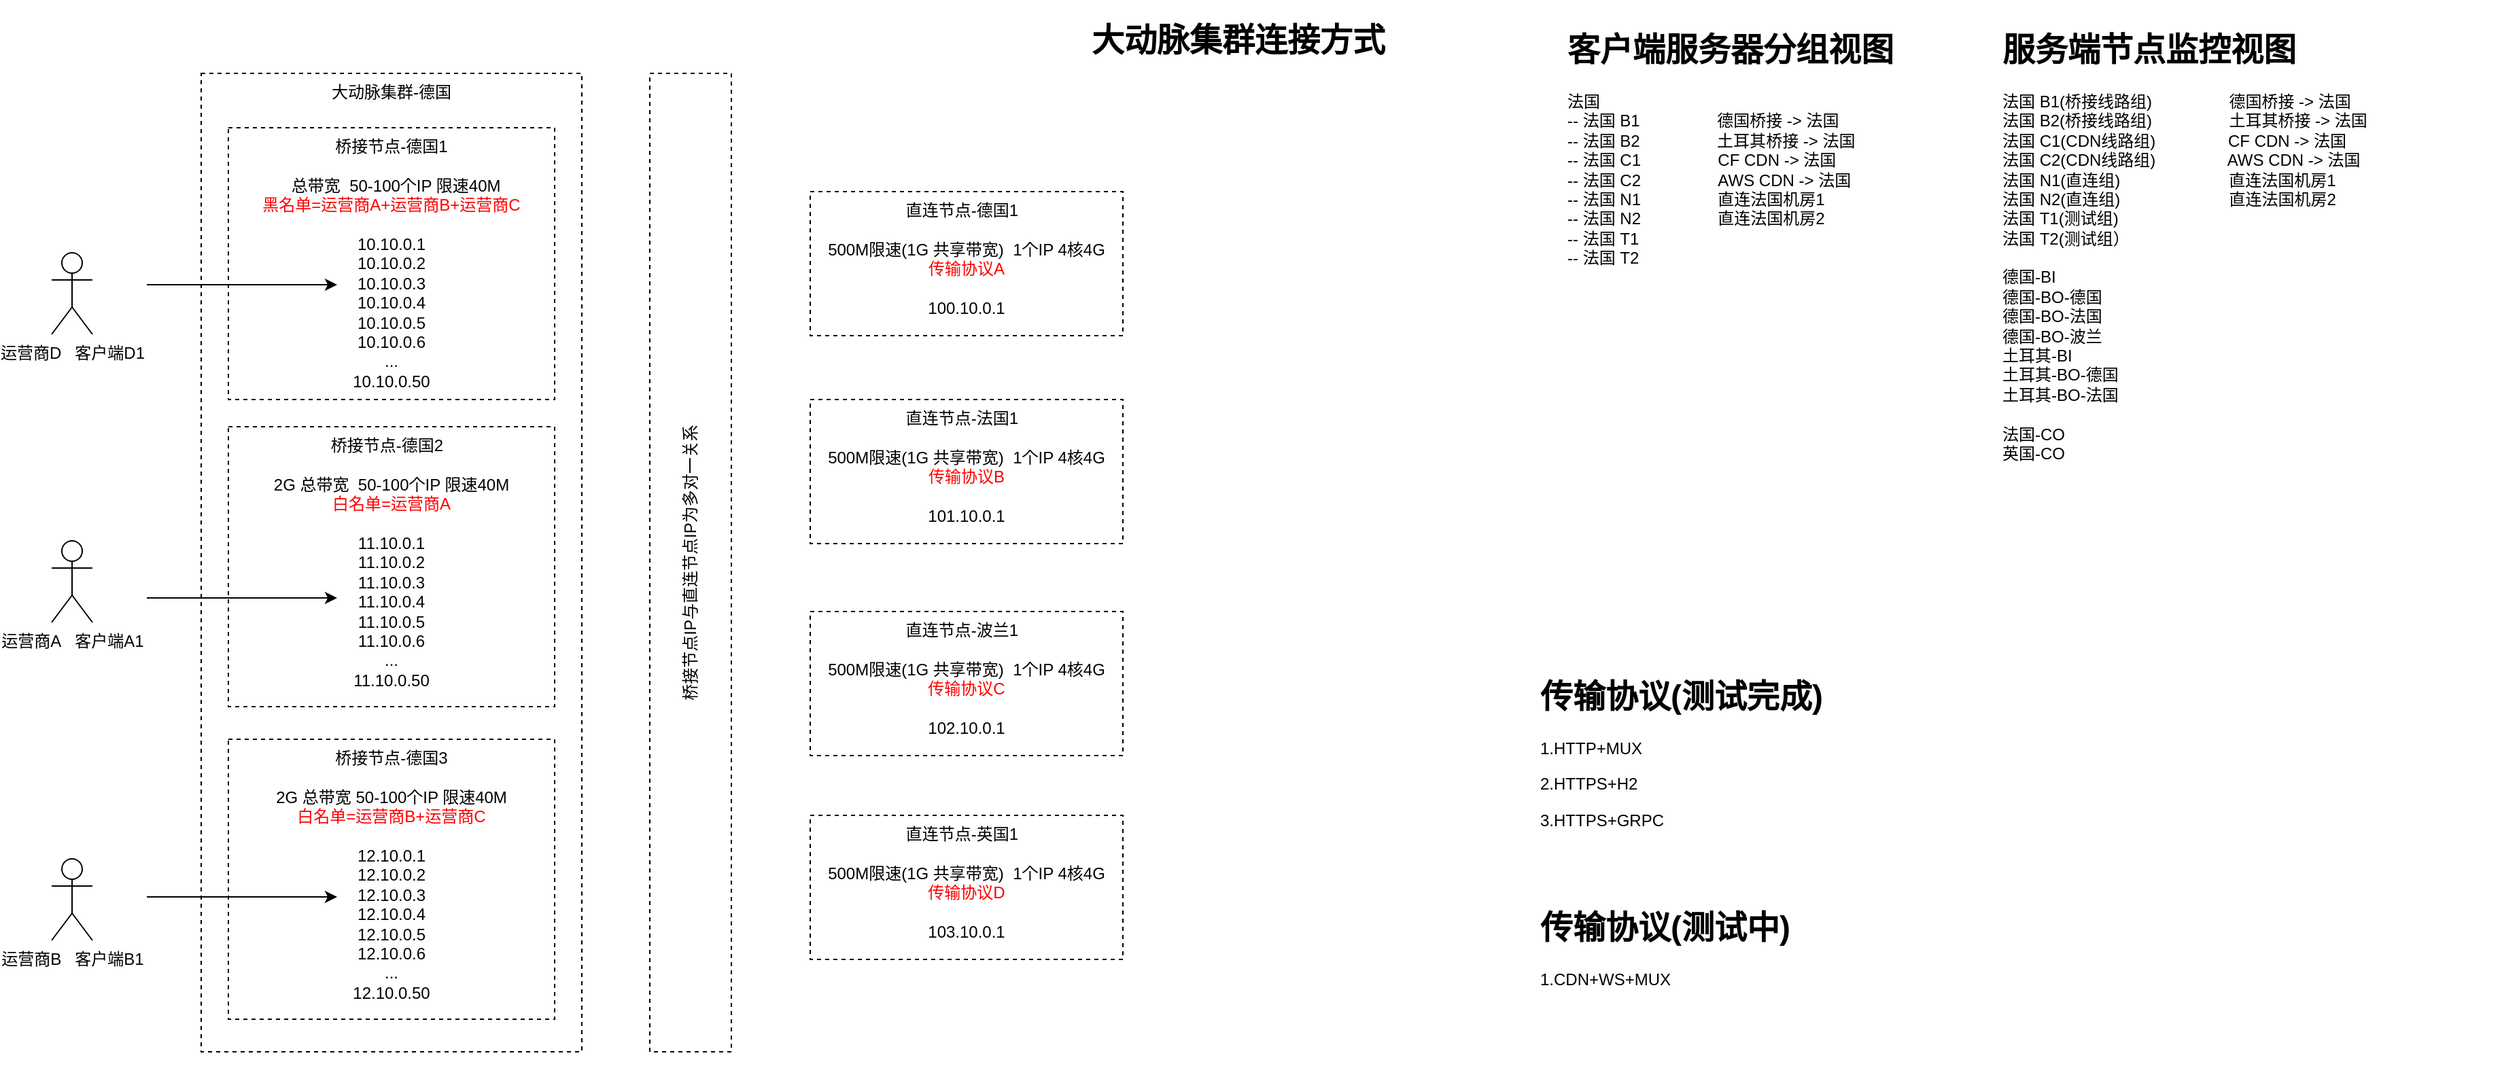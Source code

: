 <mxfile version="22.1.5" type="github">
  <diagram name="第 1 页" id="1ivuH3Wv_KfW88byzCct">
    <mxGraphModel dx="2462" dy="925" grid="1" gridSize="10" guides="1" tooltips="1" connect="1" arrows="1" fold="1" page="1" pageScale="1" pageWidth="1169" pageHeight="827" math="0" shadow="0">
      <root>
        <mxCell id="0" />
        <mxCell id="1" parent="0" />
        <mxCell id="yAIfdNXannAPqSkCus9B-1" value="大动脉集群-德国" style="rounded=0;whiteSpace=wrap;html=1;verticalAlign=top;fillColor=none;dashed=1;movable=1;resizable=1;rotatable=1;deletable=1;editable=1;locked=0;connectable=1;" parent="1" vertex="1">
          <mxGeometry x="210" y="54" width="280" height="720" as="geometry" />
        </mxCell>
        <mxCell id="yAIfdNXannAPqSkCus9B-2" value="运营商A&amp;nbsp; &amp;nbsp;客户端A1" style="shape=umlActor;verticalLabelPosition=bottom;verticalAlign=top;html=1;outlineConnect=0;" parent="1" vertex="1">
          <mxGeometry x="100" y="398" width="30" height="60" as="geometry" />
        </mxCell>
        <mxCell id="yAIfdNXannAPqSkCus9B-7" value="桥接节点-德国1&lt;br&gt;&lt;br&gt;&amp;nbsp; 总带宽&amp;nbsp; 50-100个IP 限速40M&lt;br&gt;&lt;font color=&quot;#ff0000&quot;&gt;黑名单=运营商A+运营商B+运营商C&lt;/font&gt;&lt;br&gt;&lt;br&gt;10.10.0.1&lt;br&gt;10.10.0.2&lt;br&gt;10.10.0.3&lt;br&gt;10.10.0.4&lt;br&gt;10.10.0.5&lt;br style=&quot;border-color: var(--border-color);&quot;&gt;10.10.0.6&lt;br&gt;...&lt;br style=&quot;border-color: var(--border-color);&quot;&gt;10.10.0.50&lt;br&gt;&amp;nbsp;" style="rounded=0;whiteSpace=wrap;html=1;verticalAlign=top;fillColor=none;dashed=1;movable=1;resizable=1;rotatable=1;deletable=1;editable=1;locked=0;connectable=1;" parent="1" vertex="1">
          <mxGeometry x="230" y="94" width="240" height="200" as="geometry" />
        </mxCell>
        <mxCell id="WzFBl8_N9M4X1-9kwTfS-1" value="桥接节点-德国2&amp;nbsp;&amp;nbsp;&lt;br&gt;&lt;br&gt;2G 总带宽&amp;nbsp; 50-100个IP 限速40M&lt;br&gt;&lt;font color=&quot;#ff0000&quot;&gt;白名单=运营商A&lt;/font&gt;&lt;br&gt;&lt;br&gt;11.10.0.1&lt;br&gt;11.10.0.2&lt;br&gt;11.10.0.3&lt;br&gt;11.10.0.4&lt;br&gt;11.10.0.5&lt;br style=&quot;border-color: var(--border-color);&quot;&gt;11.10.0.6&lt;br&gt;...&lt;br style=&quot;border-color: var(--border-color);&quot;&gt;11.10.0.50&lt;br&gt;&amp;nbsp;" style="rounded=0;whiteSpace=wrap;html=1;verticalAlign=top;fillColor=none;dashed=1;movable=1;resizable=1;rotatable=1;deletable=1;editable=1;locked=0;connectable=1;" parent="1" vertex="1">
          <mxGeometry x="230" y="314" width="240" height="206" as="geometry" />
        </mxCell>
        <mxCell id="WzFBl8_N9M4X1-9kwTfS-2" value="桥接节点-德国3&lt;br&gt;&lt;br&gt;2G 总带宽 50-100个IP 限速40M&lt;br&gt;&lt;font color=&quot;#ff0000&quot;&gt;白名单=运营商B+运营商C&lt;/font&gt;&lt;br&gt;&lt;br&gt;12.10.0.1&lt;br&gt;12.10.0.2&lt;br&gt;12.10.0.3&lt;br&gt;12.10.0.4&lt;br&gt;12.10.0.5&lt;br style=&quot;border-color: var(--border-color);&quot;&gt;12.10.0.6&lt;br&gt;...&lt;br style=&quot;border-color: var(--border-color);&quot;&gt;12.10.0.50&lt;br&gt;&amp;nbsp;" style="rounded=0;whiteSpace=wrap;html=1;verticalAlign=top;fillColor=none;dashed=1;movable=1;resizable=1;rotatable=1;deletable=1;editable=1;locked=0;connectable=1;" parent="1" vertex="1">
          <mxGeometry x="230" y="544" width="240" height="206" as="geometry" />
        </mxCell>
        <mxCell id="WzFBl8_N9M4X1-9kwTfS-3" value="运营商B&amp;nbsp; &amp;nbsp;客户端B1" style="shape=umlActor;verticalLabelPosition=bottom;verticalAlign=top;html=1;outlineConnect=0;" parent="1" vertex="1">
          <mxGeometry x="100" y="632" width="30" height="60" as="geometry" />
        </mxCell>
        <mxCell id="WzFBl8_N9M4X1-9kwTfS-4" value="运营商D&amp;nbsp; &amp;nbsp;客户端D1" style="shape=umlActor;verticalLabelPosition=bottom;verticalAlign=top;html=1;outlineConnect=0;" parent="1" vertex="1">
          <mxGeometry x="100" y="186" width="30" height="60" as="geometry" />
        </mxCell>
        <mxCell id="WzFBl8_N9M4X1-9kwTfS-5" value="" style="endArrow=classic;html=1;rounded=0;" parent="1" edge="1">
          <mxGeometry width="50" height="50" relative="1" as="geometry">
            <mxPoint x="170" y="209.5" as="sourcePoint" />
            <mxPoint x="310" y="209.5" as="targetPoint" />
          </mxGeometry>
        </mxCell>
        <mxCell id="WzFBl8_N9M4X1-9kwTfS-6" value="" style="endArrow=classic;html=1;rounded=0;" parent="1" edge="1">
          <mxGeometry width="50" height="50" relative="1" as="geometry">
            <mxPoint x="170" y="440" as="sourcePoint" />
            <mxPoint x="310" y="440" as="targetPoint" />
          </mxGeometry>
        </mxCell>
        <mxCell id="WzFBl8_N9M4X1-9kwTfS-7" value="" style="endArrow=classic;html=1;rounded=0;" parent="1" edge="1">
          <mxGeometry width="50" height="50" relative="1" as="geometry">
            <mxPoint x="170" y="660" as="sourcePoint" />
            <mxPoint x="310" y="660" as="targetPoint" />
          </mxGeometry>
        </mxCell>
        <mxCell id="WzFBl8_N9M4X1-9kwTfS-8" value="&lt;h1&gt;大动脉集群连接方式&lt;/h1&gt;&lt;p&gt;&lt;/p&gt;" style="text;html=1;strokeColor=none;fillColor=none;spacing=5;spacingTop=-20;whiteSpace=wrap;overflow=hidden;rounded=0;" parent="1" vertex="1">
          <mxGeometry x="860" y="10" width="270" height="80" as="geometry" />
        </mxCell>
        <mxCell id="4X0TBHcwjBheOzNevmvr-1" value="直连节点-德国1&amp;nbsp;&amp;nbsp;&lt;br&gt;&lt;br&gt;500M限速(1G 共享带宽)&amp;nbsp; 1个IP 4核4G&lt;br&gt;&lt;font color=&quot;#ff0000&quot;&gt;传输协议A&lt;/font&gt;&lt;br&gt;&lt;br&gt;100.10.0.1&lt;br&gt;&amp;nbsp;" style="rounded=0;whiteSpace=wrap;html=1;verticalAlign=top;fillColor=none;dashed=1;movable=1;resizable=1;rotatable=1;deletable=1;editable=1;locked=0;connectable=1;" parent="1" vertex="1">
          <mxGeometry x="658" y="141" width="230" height="106" as="geometry" />
        </mxCell>
        <mxCell id="4X0TBHcwjBheOzNevmvr-2" value="直连节点-法国1&amp;nbsp;&amp;nbsp;&lt;br&gt;&lt;br&gt;500M限速(1G 共享带宽)&amp;nbsp; 1个IP 4核4G&lt;br&gt;&lt;font color=&quot;#ff0000&quot;&gt;传输协议B&lt;/font&gt;&lt;br&gt;&lt;br&gt;101.10.0.1&lt;br&gt;&amp;nbsp;" style="rounded=0;whiteSpace=wrap;html=1;verticalAlign=top;fillColor=none;dashed=1;movable=1;resizable=1;rotatable=1;deletable=1;editable=1;locked=0;connectable=1;" parent="1" vertex="1">
          <mxGeometry x="658" y="294" width="230" height="106" as="geometry" />
        </mxCell>
        <mxCell id="4X0TBHcwjBheOzNevmvr-3" value="直连节点-波兰1&amp;nbsp;&amp;nbsp;&lt;br&gt;&lt;br&gt;500M限速(1G 共享带宽)&amp;nbsp; 1个IP 4核4G&lt;br&gt;&lt;font color=&quot;#ff0000&quot;&gt;传输协议C&lt;/font&gt;&lt;br&gt;&lt;br&gt;102.10.0.1&lt;br&gt;&amp;nbsp;" style="rounded=0;whiteSpace=wrap;html=1;verticalAlign=top;fillColor=none;dashed=1;movable=1;resizable=1;rotatable=1;deletable=1;editable=1;locked=0;connectable=1;" parent="1" vertex="1">
          <mxGeometry x="658" y="450" width="230" height="106" as="geometry" />
        </mxCell>
        <mxCell id="4X0TBHcwjBheOzNevmvr-4" value="直连节点-英国1&amp;nbsp;&amp;nbsp;&lt;br&gt;&lt;br&gt;500M限速(1G 共享带宽)&amp;nbsp; 1个IP 4核4G&lt;br&gt;&lt;font color=&quot;#ff0000&quot;&gt;传输协议D&lt;/font&gt;&lt;br&gt;&lt;br&gt;103.10.0.1&lt;br&gt;&amp;nbsp;" style="rounded=0;whiteSpace=wrap;html=1;verticalAlign=top;fillColor=none;dashed=1;movable=1;resizable=1;rotatable=1;deletable=1;editable=1;locked=0;connectable=1;" parent="1" vertex="1">
          <mxGeometry x="658" y="600" width="230" height="106" as="geometry" />
        </mxCell>
        <mxCell id="4X0TBHcwjBheOzNevmvr-6" value="&lt;h1&gt;传输协议(测试完成)&lt;/h1&gt;&lt;p&gt;1.HTTP+MUX&lt;/p&gt;&lt;p&gt;2.HTTPS+H2&lt;/p&gt;&lt;p&gt;3.HTTPS+GRPC&lt;/p&gt;" style="text;html=1;strokeColor=none;fillColor=none;spacing=5;spacingTop=-20;whiteSpace=wrap;overflow=hidden;rounded=0;" parent="1" vertex="1">
          <mxGeometry x="1190" y="493" width="230" height="130" as="geometry" />
        </mxCell>
        <mxCell id="4X0TBHcwjBheOzNevmvr-7" value="&lt;h1&gt;传输协议(测试中)&lt;/h1&gt;&lt;p&gt;1.CDN+WS+MUX&lt;br&gt;&lt;/p&gt;" style="text;html=1;strokeColor=none;fillColor=none;spacing=5;spacingTop=-20;whiteSpace=wrap;overflow=hidden;rounded=0;" parent="1" vertex="1">
          <mxGeometry x="1190" y="663" width="220" height="130" as="geometry" />
        </mxCell>
        <mxCell id="4X0TBHcwjBheOzNevmvr-8" value="桥接节点IP与直连节点IP为多对一关系" style="rounded=0;whiteSpace=wrap;html=1;rotation=-90;dashed=1;" parent="1" vertex="1">
          <mxGeometry x="210" y="384" width="720" height="60" as="geometry" />
        </mxCell>
        <mxCell id="4X0TBHcwjBheOzNevmvr-9" value="&lt;h1&gt;客户端服务器分组视图&lt;/h1&gt;&lt;div&gt;法国&lt;/div&gt;&lt;div&gt;-- 法国 B1&amp;nbsp;&lt;span style=&quot;&quot;&gt;&lt;span style=&quot;&quot;&gt;&amp;nbsp;&amp;nbsp;&amp;nbsp;&amp;nbsp;&lt;/span&gt;&lt;/span&gt;&lt;span style=&quot;&quot;&gt;&lt;span style=&quot;&quot;&gt;&amp;nbsp;&amp;nbsp;&amp;nbsp;&amp;nbsp;&lt;/span&gt;&lt;/span&gt;&lt;span style=&quot;&quot;&gt;&lt;span style=&quot;&quot;&gt;&amp;nbsp;&amp;nbsp;&amp;nbsp;&amp;nbsp;&lt;/span&gt;&lt;/span&gt;&lt;span style=&quot;&quot;&gt;&lt;span style=&quot;&quot;&gt;&amp;nbsp;&amp;nbsp;&amp;nbsp;&amp;nbsp;&lt;/span&gt;&lt;/span&gt;德国桥接 -&amp;gt; 法国&lt;span style=&quot;&quot;&gt;&lt;span style=&quot;&quot;&gt;&amp;nbsp;&amp;nbsp;&amp;nbsp;&amp;nbsp;&lt;/span&gt;&lt;/span&gt;&lt;span style=&quot;&quot;&gt;&lt;span style=&quot;&quot;&gt;&amp;nbsp; &amp;nbsp; &amp;nbsp; &amp;nbsp;&amp;nbsp;&lt;/span&gt;&lt;/span&gt;&lt;/div&gt;&lt;div&gt;-- 法国 B2&amp;nbsp;&lt;span style=&quot;&quot;&gt;&amp;nbsp;&amp;nbsp;&amp;nbsp;&amp;nbsp;&lt;/span&gt;&lt;span style=&quot;border-color: var(--border-color);&quot;&gt;&lt;span style=&quot;&quot;&gt;&amp;nbsp;&amp;nbsp;&amp;nbsp;&amp;nbsp;&lt;/span&gt;&lt;/span&gt;&lt;span style=&quot;border-color: var(--border-color);&quot;&gt;&lt;span style=&quot;&quot;&gt;&amp;nbsp;&amp;nbsp;&amp;nbsp;&amp;nbsp;&lt;/span&gt;&lt;/span&gt;&lt;span style=&quot;border-color: var(--border-color);&quot;&gt;&lt;span style=&quot;&quot;&gt;&amp;nbsp;&amp;nbsp;&amp;nbsp;&amp;nbsp;土耳其&lt;/span&gt;&lt;/span&gt;桥接 -&amp;gt; 法国&lt;br&gt;&lt;/div&gt;&lt;div&gt;-- 法国 C1&amp;nbsp; &amp;nbsp; &amp;nbsp; &amp;nbsp; &amp;nbsp; &amp;nbsp; &amp;nbsp; &amp;nbsp; &amp;nbsp;CF CDN -&amp;gt; 法国&lt;/div&gt;&lt;div&gt;-- 法国 C2&amp;nbsp; &amp;nbsp; &amp;nbsp; &amp;nbsp; &amp;nbsp; &amp;nbsp; &amp;nbsp; &amp;nbsp; &amp;nbsp;AWS CDN -&amp;gt; 法国&lt;br&gt;&lt;/div&gt;&lt;div&gt;-- 法国 N1&amp;nbsp; &amp;nbsp; &amp;nbsp; &amp;nbsp; &amp;nbsp; &amp;nbsp; &amp;nbsp; &amp;nbsp; &amp;nbsp;直连法国机房1&lt;/div&gt;&lt;div&gt;&lt;span style=&quot;background-color: initial;&quot;&gt;-- 法国 N2&amp;nbsp; &amp;nbsp; &amp;nbsp; &amp;nbsp; &amp;nbsp; &amp;nbsp; &amp;nbsp; &amp;nbsp; &amp;nbsp;直连法国机房2&lt;/span&gt;&lt;/div&gt;&lt;div&gt;&lt;span style=&quot;background-color: initial;&quot;&gt;-- 法国 T1&amp;nbsp; &amp;nbsp; &amp;nbsp; &amp;nbsp; &amp;nbsp;&amp;nbsp;&lt;/span&gt;&lt;/div&gt;&lt;div&gt;-- 法国 T2&amp;nbsp; &amp;nbsp; &amp;nbsp; &amp;nbsp; &amp;nbsp;&amp;nbsp;&lt;span style=&quot;background-color: initial;&quot;&gt;&lt;br&gt;&lt;/span&gt;&lt;/div&gt;" style="text;html=1;strokeColor=none;fillColor=none;spacing=5;spacingTop=-20;whiteSpace=wrap;overflow=hidden;rounded=0;" parent="1" vertex="1">
          <mxGeometry x="1210" y="17" width="290" height="193" as="geometry" />
        </mxCell>
        <mxCell id="Y4JyaHAowFXmfoyU3iH3-1" value="&lt;h1&gt;服务端节点监控视图&lt;/h1&gt;&lt;div&gt;法国 B1(桥接线路组)&amp;nbsp;&lt;span style=&quot;&quot;&gt;&lt;span style=&quot;&quot;&gt;&amp;nbsp;&amp;nbsp;&amp;nbsp;&amp;nbsp;&lt;/span&gt;&lt;/span&gt;&lt;span style=&quot;&quot;&gt;&lt;span style=&quot;&quot;&gt;&amp;nbsp;&amp;nbsp;&amp;nbsp;&amp;nbsp;&lt;/span&gt;&lt;/span&gt;&lt;span style=&quot;&quot;&gt;&lt;span style=&quot;&quot;&gt;&amp;nbsp;&amp;nbsp;&amp;nbsp;&amp;nbsp;&lt;/span&gt;&lt;/span&gt;&lt;span style=&quot;&quot;&gt;&lt;span style=&quot;&quot;&gt;&amp;nbsp;&amp;nbsp;&amp;nbsp;&amp;nbsp;&lt;/span&gt;&lt;/span&gt;德国桥接 -&amp;gt; 法国&lt;span style=&quot;&quot;&gt;&lt;span style=&quot;&quot;&gt;&amp;nbsp;&amp;nbsp;&amp;nbsp;&amp;nbsp;&lt;/span&gt;&lt;/span&gt;&lt;span style=&quot;&quot;&gt;&lt;span style=&quot;&quot;&gt;&amp;nbsp; &amp;nbsp; &amp;nbsp; &amp;nbsp;&amp;nbsp;&lt;/span&gt;&lt;/span&gt;&lt;/div&gt;&lt;div&gt;法国 B2(桥接线路组)&amp;nbsp; &amp;nbsp; &amp;nbsp; &amp;nbsp; &amp;nbsp; &amp;nbsp; &amp;nbsp; &amp;nbsp; &amp;nbsp;&lt;span style=&quot;background-color: initial; border-color: var(--border-color);&quot;&gt;土耳其&lt;/span&gt;&lt;span style=&quot;background-color: initial;&quot;&gt;桥接 -&amp;gt; 法国&lt;/span&gt;&lt;/div&gt;&lt;div&gt;法国 C1(CDN线路组)&amp;nbsp; &amp;nbsp; &amp;nbsp; &amp;nbsp; &amp;nbsp; &amp;nbsp; &amp;nbsp; &amp;nbsp; CF CDN -&amp;gt; 法国&lt;/div&gt;&lt;div&gt;法国 C2(CDN线路组)&amp;nbsp; &amp;nbsp; &amp;nbsp; &amp;nbsp; &amp;nbsp; &amp;nbsp; &amp;nbsp; &amp;nbsp; AWS CDN -&amp;gt; 法国&lt;br&gt;&lt;/div&gt;&lt;div&gt;法国 N1(直连组)&amp;nbsp; &amp;nbsp; &amp;nbsp; &amp;nbsp; &amp;nbsp; &amp;nbsp; &amp;nbsp; &amp;nbsp; &amp;nbsp; &amp;nbsp; &amp;nbsp; &amp;nbsp; 直连法国机房1&lt;/div&gt;&lt;div&gt;法国 N2(直连组)&lt;span style=&quot;background-color: initial;&quot;&gt;&amp;nbsp; &amp;nbsp; &amp;nbsp; &amp;nbsp; &amp;nbsp; &amp;nbsp; &amp;nbsp; &amp;nbsp; &amp;nbsp; &amp;nbsp; &amp;nbsp; &amp;nbsp; 直连法国机房2&lt;/span&gt;&lt;/div&gt;&lt;div&gt;法国 T1(测试组)&lt;span style=&quot;background-color: initial;&quot;&gt;&amp;nbsp; &amp;nbsp; &amp;nbsp;&lt;/span&gt;&lt;/div&gt;&lt;div&gt;法国 T2(测试组）&amp;nbsp; &amp;nbsp; &amp;nbsp; &amp;nbsp; &amp;nbsp;&amp;nbsp;&lt;span style=&quot;background-color: initial;&quot;&gt;&lt;br&gt;&lt;/span&gt;&lt;/div&gt;&lt;div&gt;&lt;br&gt;&lt;/div&gt;&lt;div&gt;德国-BI&lt;/div&gt;&lt;div&gt;德国-BO-德国&lt;/div&gt;&lt;div&gt;&lt;span style=&quot;background-color: initial;&quot;&gt;德国-BO-法国&lt;/span&gt;&lt;/div&gt;&lt;div&gt;德国-BO-波兰&lt;span style=&quot;background-color: initial;&quot;&gt;&lt;br&gt;&lt;/span&gt;&lt;/div&gt;&lt;div&gt;土耳其-BI&lt;span style=&quot;background-color: initial;&quot;&gt;&lt;br&gt;&lt;/span&gt;&lt;/div&gt;&lt;div&gt;土耳其-BO-德国&lt;/div&gt;&lt;div&gt;&lt;span style=&quot;background-color: initial;&quot;&gt;土耳其-BO-法国&lt;/span&gt;&lt;/div&gt;&lt;div&gt;&lt;br&gt;&lt;/div&gt;&lt;div&gt;法国-CO&lt;br&gt;&lt;/div&gt;&lt;div&gt;英国-CO&lt;br&gt;&lt;/div&gt;" style="text;html=1;strokeColor=none;fillColor=none;spacing=5;spacingTop=-20;whiteSpace=wrap;overflow=hidden;rounded=0;" vertex="1" parent="1">
          <mxGeometry x="1530" y="17" width="370" height="323" as="geometry" />
        </mxCell>
      </root>
    </mxGraphModel>
  </diagram>
</mxfile>
